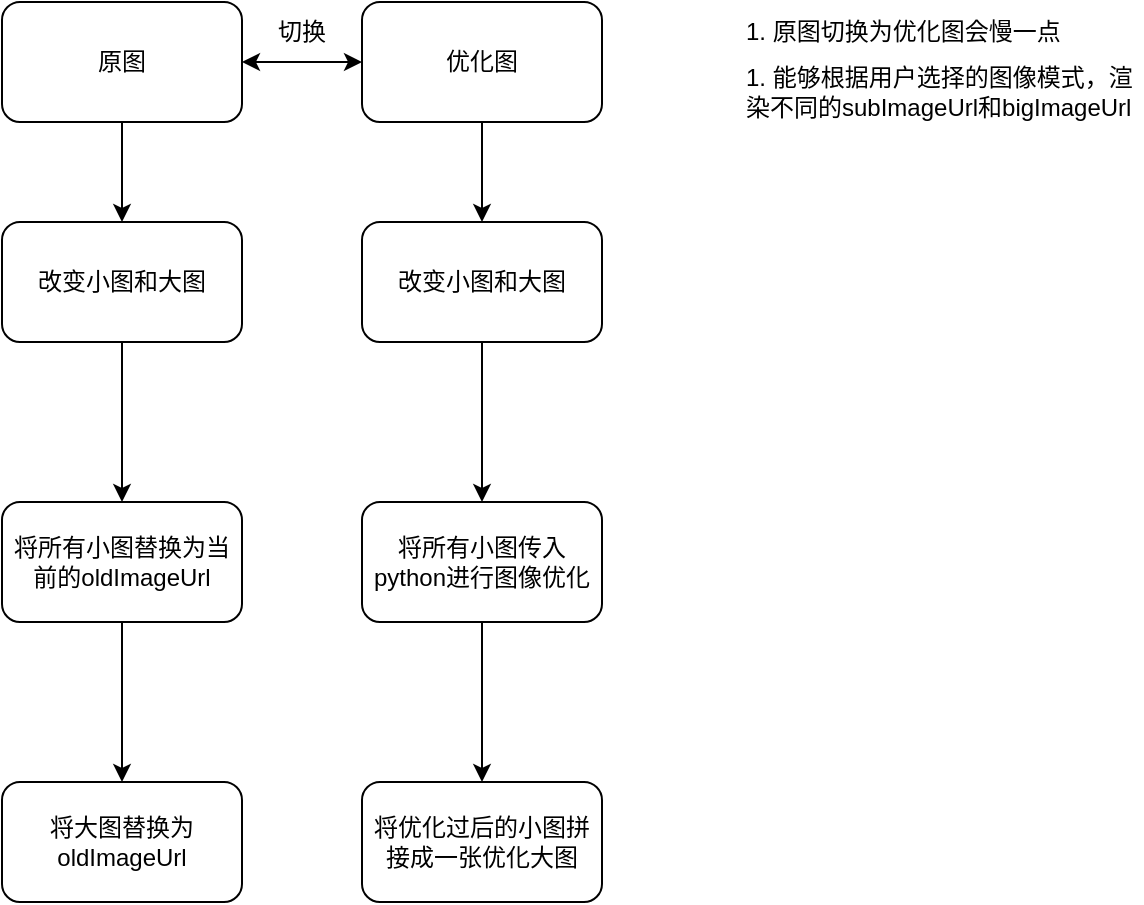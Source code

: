 <mxfile version="24.3.1" type="github">
  <diagram name="Page-1" id="lPwR8Cv8lqX_xfnFq6lU">
    <mxGraphModel dx="1049" dy="552" grid="1" gridSize="10" guides="1" tooltips="1" connect="1" arrows="1" fold="1" page="1" pageScale="1" pageWidth="827" pageHeight="1169" math="0" shadow="0">
      <root>
        <mxCell id="0" />
        <mxCell id="1" parent="0" />
        <mxCell id="UEDGYVlNvfjktNkqxRZW-7" value="" style="edgeStyle=orthogonalEdgeStyle;rounded=0;orthogonalLoop=1;jettySize=auto;html=1;" edge="1" parent="1" source="UEDGYVlNvfjktNkqxRZW-1" target="UEDGYVlNvfjktNkqxRZW-5">
          <mxGeometry relative="1" as="geometry" />
        </mxCell>
        <mxCell id="UEDGYVlNvfjktNkqxRZW-1" value="原图" style="rounded=1;whiteSpace=wrap;html=1;" vertex="1" parent="1">
          <mxGeometry x="180" y="120" width="120" height="60" as="geometry" />
        </mxCell>
        <mxCell id="UEDGYVlNvfjktNkqxRZW-8" value="" style="edgeStyle=orthogonalEdgeStyle;rounded=0;orthogonalLoop=1;jettySize=auto;html=1;" edge="1" parent="1" source="UEDGYVlNvfjktNkqxRZW-2" target="UEDGYVlNvfjktNkqxRZW-6">
          <mxGeometry relative="1" as="geometry" />
        </mxCell>
        <mxCell id="UEDGYVlNvfjktNkqxRZW-2" value="优化图" style="rounded=1;whiteSpace=wrap;html=1;" vertex="1" parent="1">
          <mxGeometry x="360" y="120" width="120" height="60" as="geometry" />
        </mxCell>
        <mxCell id="UEDGYVlNvfjktNkqxRZW-3" value="" style="endArrow=classic;startArrow=classic;html=1;rounded=0;entryX=0;entryY=0.5;entryDx=0;entryDy=0;" edge="1" parent="1" target="UEDGYVlNvfjktNkqxRZW-2">
          <mxGeometry width="50" height="50" relative="1" as="geometry">
            <mxPoint x="300" y="150" as="sourcePoint" />
            <mxPoint x="350" y="100" as="targetPoint" />
          </mxGeometry>
        </mxCell>
        <mxCell id="UEDGYVlNvfjktNkqxRZW-4" value="切换" style="text;html=1;align=center;verticalAlign=middle;whiteSpace=wrap;rounded=0;" vertex="1" parent="1">
          <mxGeometry x="300" y="120" width="60" height="30" as="geometry" />
        </mxCell>
        <mxCell id="UEDGYVlNvfjktNkqxRZW-10" value="" style="edgeStyle=orthogonalEdgeStyle;rounded=0;orthogonalLoop=1;jettySize=auto;html=1;" edge="1" parent="1" source="UEDGYVlNvfjktNkqxRZW-5" target="UEDGYVlNvfjktNkqxRZW-9">
          <mxGeometry relative="1" as="geometry" />
        </mxCell>
        <mxCell id="UEDGYVlNvfjktNkqxRZW-5" value="改变小图和大图" style="rounded=1;whiteSpace=wrap;html=1;" vertex="1" parent="1">
          <mxGeometry x="180" y="230" width="120" height="60" as="geometry" />
        </mxCell>
        <mxCell id="UEDGYVlNvfjktNkqxRZW-14" value="" style="edgeStyle=orthogonalEdgeStyle;rounded=0;orthogonalLoop=1;jettySize=auto;html=1;" edge="1" parent="1" source="UEDGYVlNvfjktNkqxRZW-6" target="UEDGYVlNvfjktNkqxRZW-13">
          <mxGeometry relative="1" as="geometry" />
        </mxCell>
        <mxCell id="UEDGYVlNvfjktNkqxRZW-6" value="改变小图和大图" style="rounded=1;whiteSpace=wrap;html=1;" vertex="1" parent="1">
          <mxGeometry x="360" y="230" width="120" height="60" as="geometry" />
        </mxCell>
        <mxCell id="UEDGYVlNvfjktNkqxRZW-12" value="" style="edgeStyle=orthogonalEdgeStyle;rounded=0;orthogonalLoop=1;jettySize=auto;html=1;" edge="1" parent="1" source="UEDGYVlNvfjktNkqxRZW-9" target="UEDGYVlNvfjktNkqxRZW-11">
          <mxGeometry relative="1" as="geometry" />
        </mxCell>
        <mxCell id="UEDGYVlNvfjktNkqxRZW-9" value="将所有小图替换为当前的oldImageUrl" style="whiteSpace=wrap;html=1;rounded=1;" vertex="1" parent="1">
          <mxGeometry x="180" y="370" width="120" height="60" as="geometry" />
        </mxCell>
        <mxCell id="UEDGYVlNvfjktNkqxRZW-11" value="将大图替换为oldImageUrl" style="whiteSpace=wrap;html=1;rounded=1;" vertex="1" parent="1">
          <mxGeometry x="180" y="510" width="120" height="60" as="geometry" />
        </mxCell>
        <mxCell id="UEDGYVlNvfjktNkqxRZW-16" value="" style="edgeStyle=orthogonalEdgeStyle;rounded=0;orthogonalLoop=1;jettySize=auto;html=1;" edge="1" parent="1" source="UEDGYVlNvfjktNkqxRZW-13" target="UEDGYVlNvfjktNkqxRZW-15">
          <mxGeometry relative="1" as="geometry" />
        </mxCell>
        <mxCell id="UEDGYVlNvfjktNkqxRZW-13" value="将所有小图传入python进行图像优化" style="whiteSpace=wrap;html=1;rounded=1;" vertex="1" parent="1">
          <mxGeometry x="360" y="370" width="120" height="60" as="geometry" />
        </mxCell>
        <mxCell id="UEDGYVlNvfjktNkqxRZW-15" value="将优化过后的小图拼接成一张优化大图" style="whiteSpace=wrap;html=1;rounded=1;" vertex="1" parent="1">
          <mxGeometry x="360" y="510" width="120" height="60" as="geometry" />
        </mxCell>
        <mxCell id="UEDGYVlNvfjktNkqxRZW-17" value="1. 原图切换为优化图会慢一点" style="text;html=1;align=left;verticalAlign=middle;whiteSpace=wrap;rounded=0;" vertex="1" parent="1">
          <mxGeometry x="550" y="120" width="200" height="30" as="geometry" />
        </mxCell>
        <mxCell id="UEDGYVlNvfjktNkqxRZW-18" value="1. 能够根据用户选择的图像模式，渲染不同的subImageUrl和bigImageUrl" style="text;html=1;align=left;verticalAlign=middle;whiteSpace=wrap;rounded=0;" vertex="1" parent="1">
          <mxGeometry x="550" y="150" width="200" height="30" as="geometry" />
        </mxCell>
      </root>
    </mxGraphModel>
  </diagram>
</mxfile>
